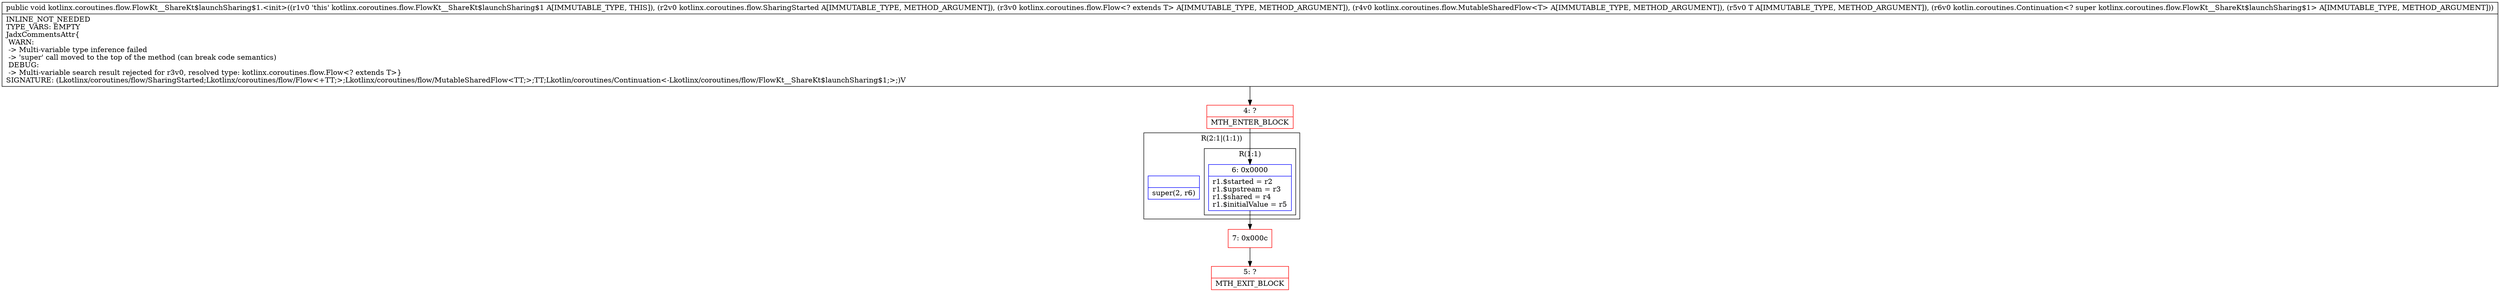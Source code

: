 digraph "CFG forkotlinx.coroutines.flow.FlowKt__ShareKt$launchSharing$1.\<init\>(Lkotlinx\/coroutines\/flow\/SharingStarted;Lkotlinx\/coroutines\/flow\/Flow;Lkotlinx\/coroutines\/flow\/MutableSharedFlow;Ljava\/lang\/Object;Lkotlin\/coroutines\/Continuation;)V" {
subgraph cluster_Region_1252759736 {
label = "R(2:1|(1:1))";
node [shape=record,color=blue];
Node_InsnContainer_893954215 [shape=record,label="{|super(2, r6)\l}"];
subgraph cluster_Region_904221583 {
label = "R(1:1)";
node [shape=record,color=blue];
Node_6 [shape=record,label="{6\:\ 0x0000|r1.$started = r2\lr1.$upstream = r3\lr1.$shared = r4\lr1.$initialValue = r5\l}"];
}
}
Node_4 [shape=record,color=red,label="{4\:\ ?|MTH_ENTER_BLOCK\l}"];
Node_7 [shape=record,color=red,label="{7\:\ 0x000c}"];
Node_5 [shape=record,color=red,label="{5\:\ ?|MTH_EXIT_BLOCK\l}"];
MethodNode[shape=record,label="{public void kotlinx.coroutines.flow.FlowKt__ShareKt$launchSharing$1.\<init\>((r1v0 'this' kotlinx.coroutines.flow.FlowKt__ShareKt$launchSharing$1 A[IMMUTABLE_TYPE, THIS]), (r2v0 kotlinx.coroutines.flow.SharingStarted A[IMMUTABLE_TYPE, METHOD_ARGUMENT]), (r3v0 kotlinx.coroutines.flow.Flow\<? extends T\> A[IMMUTABLE_TYPE, METHOD_ARGUMENT]), (r4v0 kotlinx.coroutines.flow.MutableSharedFlow\<T\> A[IMMUTABLE_TYPE, METHOD_ARGUMENT]), (r5v0 T A[IMMUTABLE_TYPE, METHOD_ARGUMENT]), (r6v0 kotlin.coroutines.Continuation\<? super kotlinx.coroutines.flow.FlowKt__ShareKt$launchSharing$1\> A[IMMUTABLE_TYPE, METHOD_ARGUMENT]))  | INLINE_NOT_NEEDED\lTYPE_VARS: EMPTY\lJadxCommentsAttr\{\l WARN: \l \-\> Multi\-variable type inference failed\l \-\> 'super' call moved to the top of the method (can break code semantics)\l DEBUG: \l \-\> Multi\-variable search result rejected for r3v0, resolved type: kotlinx.coroutines.flow.Flow\<? extends T\>\}\lSIGNATURE: (Lkotlinx\/coroutines\/flow\/SharingStarted;Lkotlinx\/coroutines\/flow\/Flow\<+TT;\>;Lkotlinx\/coroutines\/flow\/MutableSharedFlow\<TT;\>;TT;Lkotlin\/coroutines\/Continuation\<\-Lkotlinx\/coroutines\/flow\/FlowKt__ShareKt$launchSharing$1;\>;)V\l}"];
MethodNode -> Node_4;Node_6 -> Node_7;
Node_4 -> Node_6;
Node_7 -> Node_5;
}

